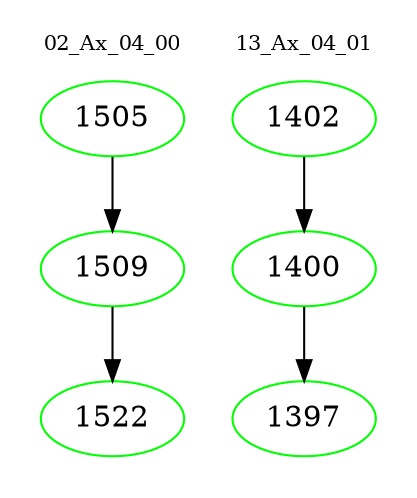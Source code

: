 digraph{
subgraph cluster_0 {
color = white
label = "02_Ax_04_00";
fontsize=10;
T0_1505 [label="1505", color="green"]
T0_1505 -> T0_1509 [color="black"]
T0_1509 [label="1509", color="green"]
T0_1509 -> T0_1522 [color="black"]
T0_1522 [label="1522", color="green"]
}
subgraph cluster_1 {
color = white
label = "13_Ax_04_01";
fontsize=10;
T1_1402 [label="1402", color="green"]
T1_1402 -> T1_1400 [color="black"]
T1_1400 [label="1400", color="green"]
T1_1400 -> T1_1397 [color="black"]
T1_1397 [label="1397", color="green"]
}
}

